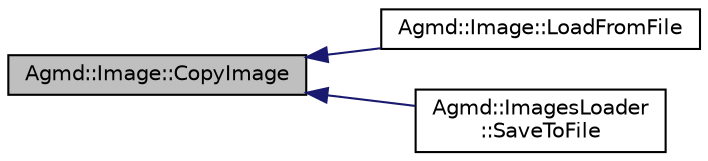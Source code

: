 digraph "Agmd::Image::CopyImage"
{
  edge [fontname="Helvetica",fontsize="10",labelfontname="Helvetica",labelfontsize="10"];
  node [fontname="Helvetica",fontsize="10",shape=record];
  rankdir="LR";
  Node1 [label="Agmd::Image::CopyImage",height=0.2,width=0.4,color="black", fillcolor="grey75", style="filled" fontcolor="black"];
  Node1 -> Node2 [dir="back",color="midnightblue",fontsize="10",style="solid"];
  Node2 [label="Agmd::Image::LoadFromFile",height=0.2,width=0.4,color="black", fillcolor="white", style="filled",URL="$class_agmd_1_1_image.html#a8ba276cb22a39ca8394bc96b76c28fa2"];
  Node1 -> Node3 [dir="back",color="midnightblue",fontsize="10",style="solid"];
  Node3 [label="Agmd::ImagesLoader\l::SaveToFile",height=0.2,width=0.4,color="black", fillcolor="white", style="filled",URL="$class_agmd_1_1_images_loader.html#a60ce8f960efd5b94565ec77dc8e5a40a"];
}
